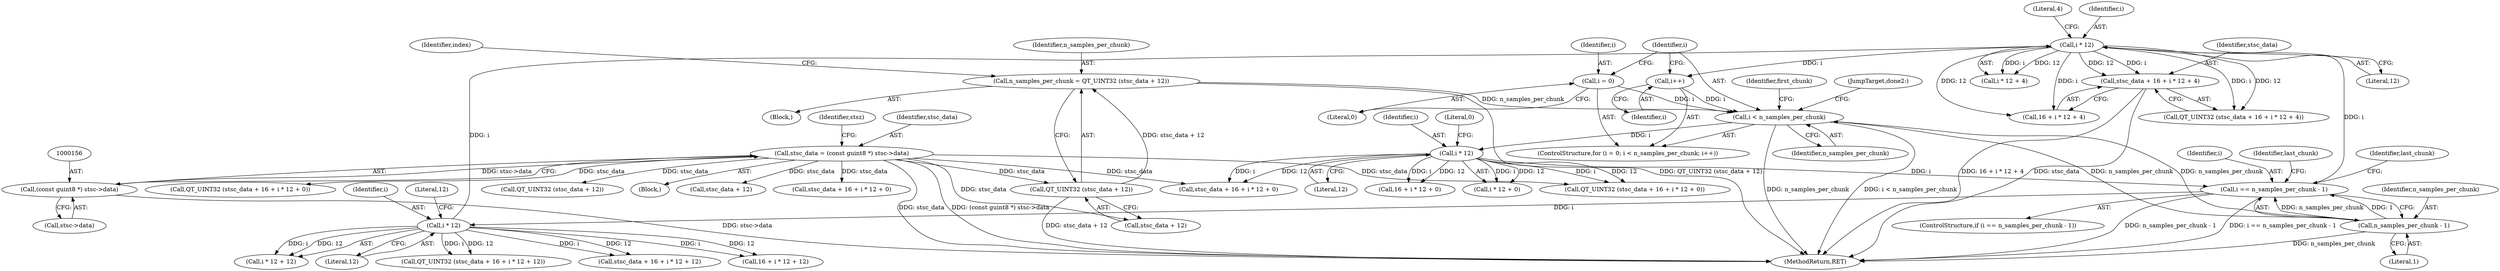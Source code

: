 digraph "0_gstreamer_bdc20b9baf13564d9a061343416395f8f9a92b53@pointer" {
"1000375" [label="(Call,stsc_data + 16 + i * 12 + 4)"];
"1000380" [label="(Call,i * 12)"];
"1000367" [label="(Call,i * 12)"];
"1000347" [label="(Call,i == n_samples_per_chunk - 1)"];
"1000341" [label="(Call,i * 12)"];
"1000323" [label="(Call,i < n_samples_per_chunk)"];
"1000326" [label="(Call,i++)"];
"1000320" [label="(Call,i = 0)"];
"1000310" [label="(Call,n_samples_per_chunk = QT_UINT32 (stsc_data + 12))"];
"1000312" [label="(Call,QT_UINT32 (stsc_data + 12))"];
"1000153" [label="(Call,stsc_data = (const guint8 *) stsc->data)"];
"1000155" [label="(Call,(const guint8 *) stsc->data)"];
"1000349" [label="(Call,n_samples_per_chunk - 1)"];
"1000354" [label="(Identifier,last_chunk)"];
"1000324" [label="(Identifier,i)"];
"1000374" [label="(Call,QT_UINT32 (stsc_data + 16 + i * 12 + 4))"];
"1000382" [label="(Literal,12)"];
"1000157" [label="(Call,stsc->data)"];
"1000739" [label="(Call,QT_UINT32 (stsc_data + 16 + i * 12 + 0))"];
"1000340" [label="(Call,i * 12 + 0)"];
"1000370" [label="(Literal,12)"];
"1000163" [label="(Identifier,stsz)"];
"1000311" [label="(Identifier,n_samples_per_chunk)"];
"1000326" [label="(Call,i++)"];
"1000320" [label="(Call,i = 0)"];
"1000155" [label="(Call,(const guint8 *) stsc->data)"];
"1000317" [label="(Identifier,index)"];
"1000376" [label="(Identifier,stsc_data)"];
"1000232" [label="(Block,)"];
"1001044" [label="(MethodReturn,RET)"];
"1000377" [label="(Call,16 + i * 12 + 4)"];
"1000367" [label="(Call,i * 12)"];
"1000383" [label="(Literal,4)"];
"1000154" [label="(Identifier,stsc_data)"];
"1000338" [label="(Call,16 + i * 12 + 0)"];
"1000364" [label="(Call,16 + i * 12 + 12)"];
"1000348" [label="(Identifier,i)"];
"1000322" [label="(Literal,0)"];
"1000709" [label="(Call,QT_UINT32 (stsc_data + 12))"];
"1000333" [label="(Identifier,first_chunk)"];
"1000312" [label="(Call,QT_UINT32 (stsc_data + 12))"];
"1000121" [label="(Block,)"];
"1000310" [label="(Call,n_samples_per_chunk = QT_UINT32 (stsc_data + 12))"];
"1000366" [label="(Call,i * 12 + 12)"];
"1000323" [label="(Call,i < n_samples_per_chunk)"];
"1000350" [label="(Identifier,n_samples_per_chunk)"];
"1000381" [label="(Identifier,i)"];
"1000359" [label="(Identifier,last_chunk)"];
"1000346" [label="(ControlStructure,if (i == n_samples_per_chunk - 1))"];
"1000349" [label="(Call,n_samples_per_chunk - 1)"];
"1000369" [label="(Literal,12)"];
"1000341" [label="(Call,i * 12)"];
"1000344" [label="(Literal,0)"];
"1000467" [label="(JumpTarget,done2:)"];
"1000327" [label="(Identifier,i)"];
"1000343" [label="(Literal,12)"];
"1000375" [label="(Call,stsc_data + 16 + i * 12 + 4)"];
"1000347" [label="(Call,i == n_samples_per_chunk - 1)"];
"1000335" [label="(Call,QT_UINT32 (stsc_data + 16 + i * 12 + 0))"];
"1000313" [label="(Call,stsc_data + 12)"];
"1000325" [label="(Identifier,n_samples_per_chunk)"];
"1000153" [label="(Call,stsc_data = (const guint8 *) stsc->data)"];
"1000379" [label="(Call,i * 12 + 4)"];
"1000321" [label="(Identifier,i)"];
"1000319" [label="(ControlStructure,for (i = 0; i < n_samples_per_chunk; i++))"];
"1000710" [label="(Call,stsc_data + 12)"];
"1000380" [label="(Call,i * 12)"];
"1000336" [label="(Call,stsc_data + 16 + i * 12 + 0)"];
"1000351" [label="(Literal,1)"];
"1000361" [label="(Call,QT_UINT32 (stsc_data + 16 + i * 12 + 12))"];
"1000362" [label="(Call,stsc_data + 16 + i * 12 + 12)"];
"1000342" [label="(Identifier,i)"];
"1000368" [label="(Identifier,i)"];
"1000740" [label="(Call,stsc_data + 16 + i * 12 + 0)"];
"1000375" -> "1000374"  [label="AST: "];
"1000375" -> "1000377"  [label="CFG: "];
"1000376" -> "1000375"  [label="AST: "];
"1000377" -> "1000375"  [label="AST: "];
"1000374" -> "1000375"  [label="CFG: "];
"1000375" -> "1001044"  [label="DDG: stsc_data"];
"1000375" -> "1001044"  [label="DDG: 16 + i * 12 + 4"];
"1000380" -> "1000375"  [label="DDG: i"];
"1000380" -> "1000375"  [label="DDG: 12"];
"1000380" -> "1000379"  [label="AST: "];
"1000380" -> "1000382"  [label="CFG: "];
"1000381" -> "1000380"  [label="AST: "];
"1000382" -> "1000380"  [label="AST: "];
"1000383" -> "1000380"  [label="CFG: "];
"1000380" -> "1000326"  [label="DDG: i"];
"1000380" -> "1000374"  [label="DDG: i"];
"1000380" -> "1000374"  [label="DDG: 12"];
"1000380" -> "1000377"  [label="DDG: i"];
"1000380" -> "1000377"  [label="DDG: 12"];
"1000380" -> "1000379"  [label="DDG: i"];
"1000380" -> "1000379"  [label="DDG: 12"];
"1000367" -> "1000380"  [label="DDG: i"];
"1000347" -> "1000380"  [label="DDG: i"];
"1000367" -> "1000366"  [label="AST: "];
"1000367" -> "1000369"  [label="CFG: "];
"1000368" -> "1000367"  [label="AST: "];
"1000369" -> "1000367"  [label="AST: "];
"1000370" -> "1000367"  [label="CFG: "];
"1000367" -> "1000361"  [label="DDG: i"];
"1000367" -> "1000361"  [label="DDG: 12"];
"1000367" -> "1000362"  [label="DDG: i"];
"1000367" -> "1000362"  [label="DDG: 12"];
"1000367" -> "1000364"  [label="DDG: i"];
"1000367" -> "1000364"  [label="DDG: 12"];
"1000367" -> "1000366"  [label="DDG: i"];
"1000367" -> "1000366"  [label="DDG: 12"];
"1000347" -> "1000367"  [label="DDG: i"];
"1000347" -> "1000346"  [label="AST: "];
"1000347" -> "1000349"  [label="CFG: "];
"1000348" -> "1000347"  [label="AST: "];
"1000349" -> "1000347"  [label="AST: "];
"1000354" -> "1000347"  [label="CFG: "];
"1000359" -> "1000347"  [label="CFG: "];
"1000347" -> "1001044"  [label="DDG: n_samples_per_chunk - 1"];
"1000347" -> "1001044"  [label="DDG: i == n_samples_per_chunk - 1"];
"1000341" -> "1000347"  [label="DDG: i"];
"1000349" -> "1000347"  [label="DDG: n_samples_per_chunk"];
"1000349" -> "1000347"  [label="DDG: 1"];
"1000341" -> "1000340"  [label="AST: "];
"1000341" -> "1000343"  [label="CFG: "];
"1000342" -> "1000341"  [label="AST: "];
"1000343" -> "1000341"  [label="AST: "];
"1000344" -> "1000341"  [label="CFG: "];
"1000341" -> "1000335"  [label="DDG: i"];
"1000341" -> "1000335"  [label="DDG: 12"];
"1000341" -> "1000336"  [label="DDG: i"];
"1000341" -> "1000336"  [label="DDG: 12"];
"1000341" -> "1000338"  [label="DDG: i"];
"1000341" -> "1000338"  [label="DDG: 12"];
"1000341" -> "1000340"  [label="DDG: i"];
"1000341" -> "1000340"  [label="DDG: 12"];
"1000323" -> "1000341"  [label="DDG: i"];
"1000323" -> "1000319"  [label="AST: "];
"1000323" -> "1000325"  [label="CFG: "];
"1000324" -> "1000323"  [label="AST: "];
"1000325" -> "1000323"  [label="AST: "];
"1000333" -> "1000323"  [label="CFG: "];
"1000467" -> "1000323"  [label="CFG: "];
"1000323" -> "1001044"  [label="DDG: n_samples_per_chunk"];
"1000323" -> "1001044"  [label="DDG: i < n_samples_per_chunk"];
"1000326" -> "1000323"  [label="DDG: i"];
"1000320" -> "1000323"  [label="DDG: i"];
"1000310" -> "1000323"  [label="DDG: n_samples_per_chunk"];
"1000349" -> "1000323"  [label="DDG: n_samples_per_chunk"];
"1000323" -> "1000349"  [label="DDG: n_samples_per_chunk"];
"1000326" -> "1000319"  [label="AST: "];
"1000326" -> "1000327"  [label="CFG: "];
"1000327" -> "1000326"  [label="AST: "];
"1000324" -> "1000326"  [label="CFG: "];
"1000320" -> "1000319"  [label="AST: "];
"1000320" -> "1000322"  [label="CFG: "];
"1000321" -> "1000320"  [label="AST: "];
"1000322" -> "1000320"  [label="AST: "];
"1000324" -> "1000320"  [label="CFG: "];
"1000310" -> "1000232"  [label="AST: "];
"1000310" -> "1000312"  [label="CFG: "];
"1000311" -> "1000310"  [label="AST: "];
"1000312" -> "1000310"  [label="AST: "];
"1000317" -> "1000310"  [label="CFG: "];
"1000310" -> "1001044"  [label="DDG: QT_UINT32 (stsc_data + 12)"];
"1000312" -> "1000310"  [label="DDG: stsc_data + 12"];
"1000312" -> "1000313"  [label="CFG: "];
"1000313" -> "1000312"  [label="AST: "];
"1000312" -> "1001044"  [label="DDG: stsc_data + 12"];
"1000153" -> "1000312"  [label="DDG: stsc_data"];
"1000153" -> "1000121"  [label="AST: "];
"1000153" -> "1000155"  [label="CFG: "];
"1000154" -> "1000153"  [label="AST: "];
"1000155" -> "1000153"  [label="AST: "];
"1000163" -> "1000153"  [label="CFG: "];
"1000153" -> "1001044"  [label="DDG: (const guint8 *) stsc->data"];
"1000153" -> "1001044"  [label="DDG: stsc_data"];
"1000155" -> "1000153"  [label="DDG: stsc->data"];
"1000153" -> "1000313"  [label="DDG: stsc_data"];
"1000153" -> "1000335"  [label="DDG: stsc_data"];
"1000153" -> "1000336"  [label="DDG: stsc_data"];
"1000153" -> "1000709"  [label="DDG: stsc_data"];
"1000153" -> "1000710"  [label="DDG: stsc_data"];
"1000153" -> "1000739"  [label="DDG: stsc_data"];
"1000153" -> "1000740"  [label="DDG: stsc_data"];
"1000155" -> "1000157"  [label="CFG: "];
"1000156" -> "1000155"  [label="AST: "];
"1000157" -> "1000155"  [label="AST: "];
"1000155" -> "1001044"  [label="DDG: stsc->data"];
"1000349" -> "1000351"  [label="CFG: "];
"1000350" -> "1000349"  [label="AST: "];
"1000351" -> "1000349"  [label="AST: "];
"1000349" -> "1001044"  [label="DDG: n_samples_per_chunk"];
}
